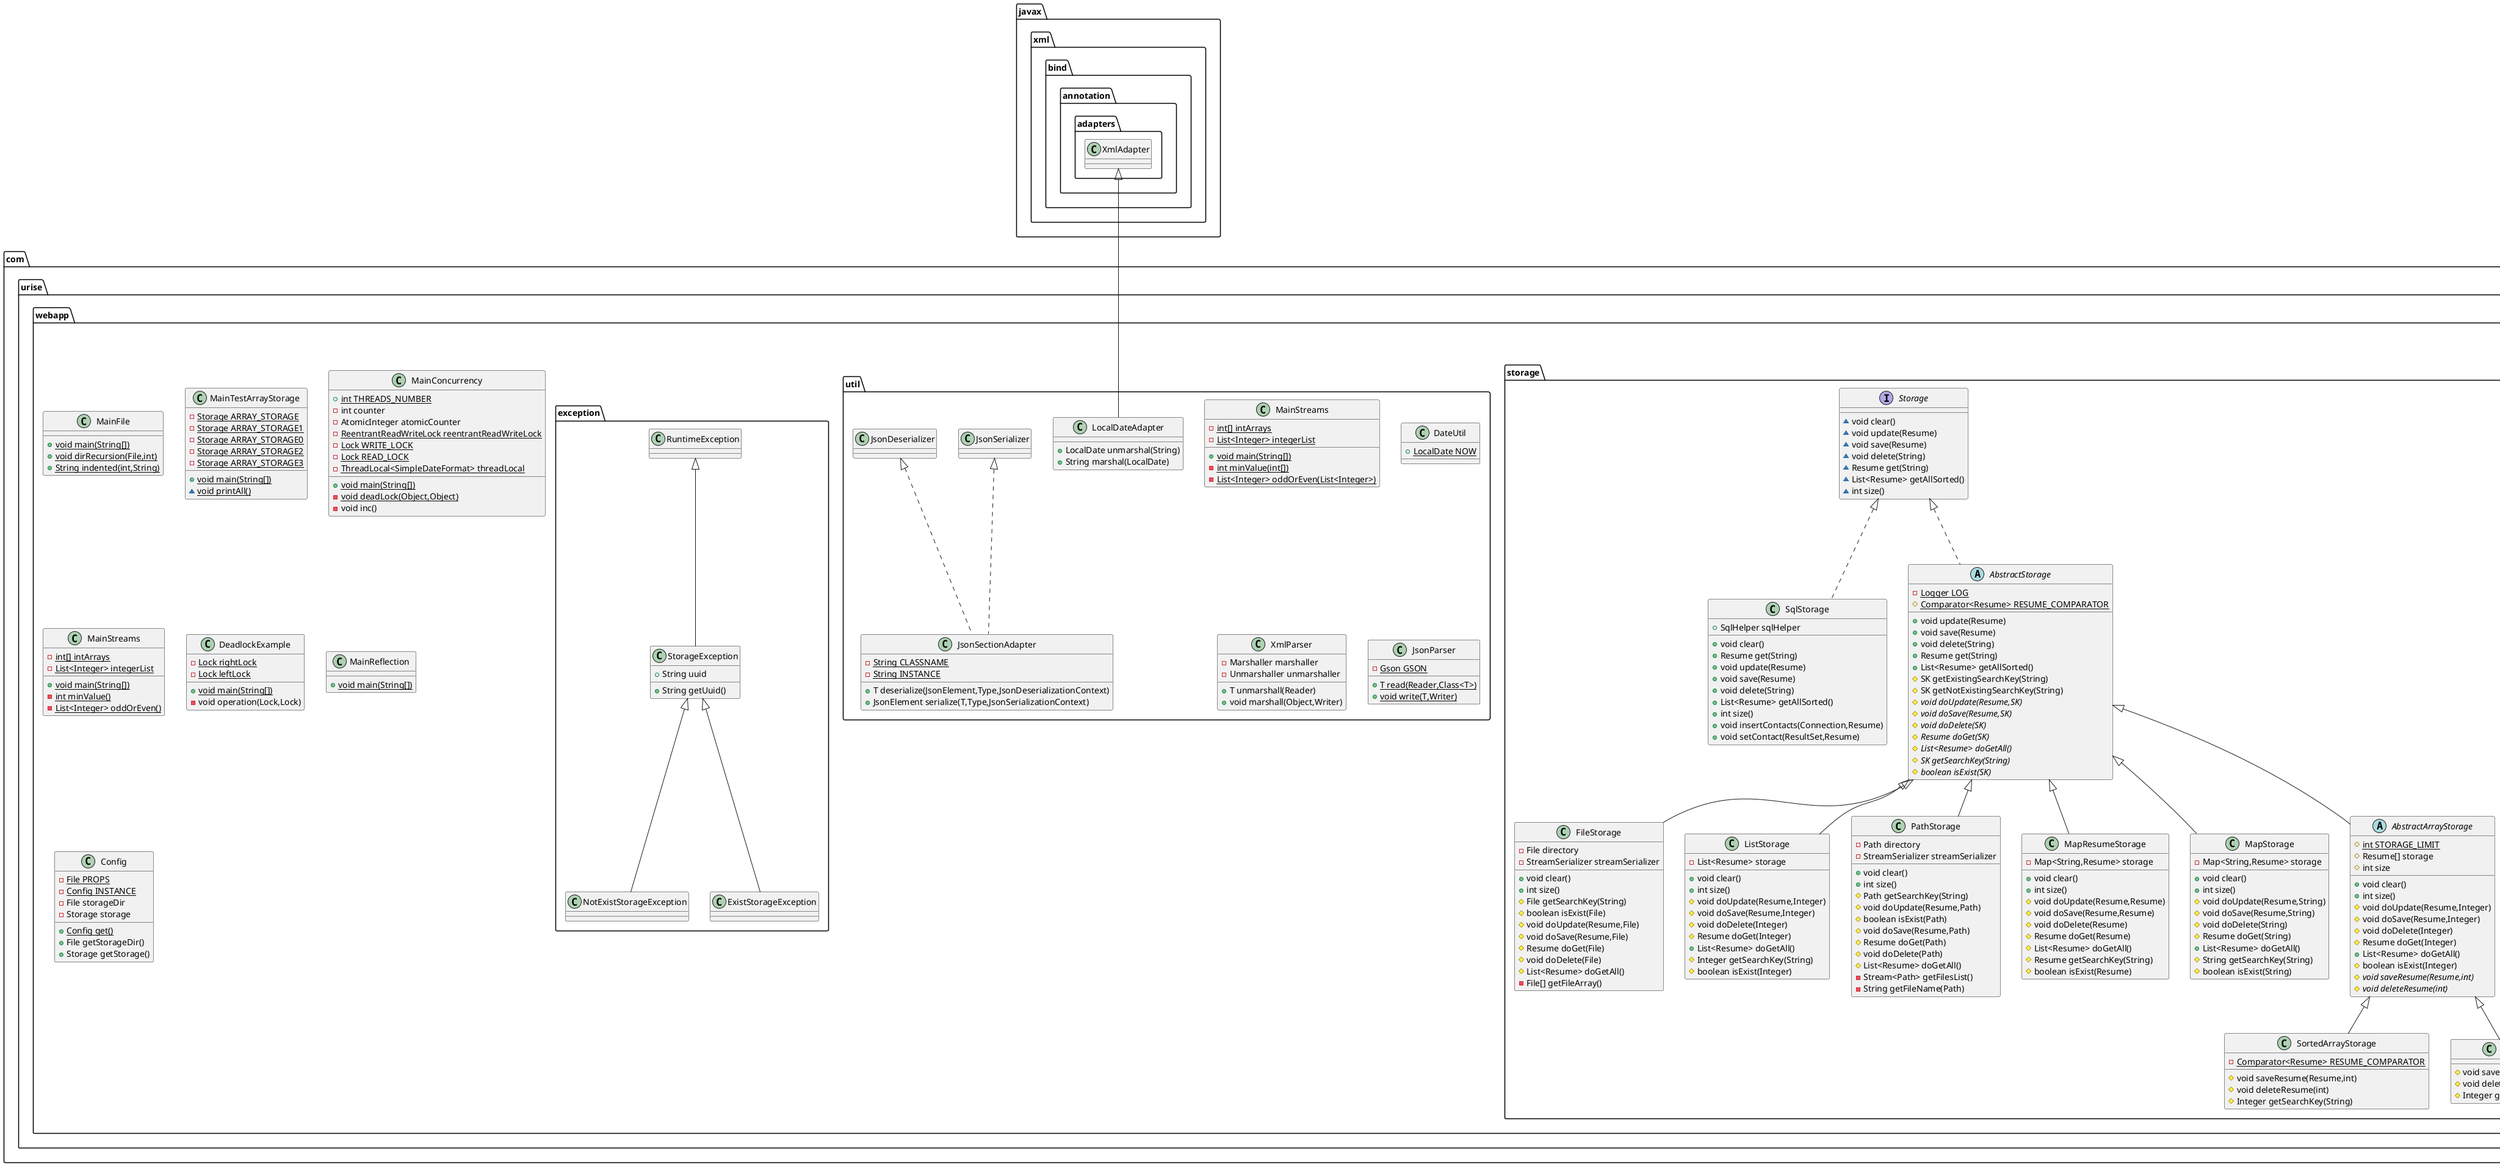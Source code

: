 @startuml
interface com.urise.webapp.sql.SqlExecute {
~ T execute(PreparedStatement)
}
class com.urise.webapp.storage.MapStorage {
- Map<String,Resume> storage
+ void clear()
+ int size()
# void doUpdate(Resume,String)
# void doSave(Resume,String)
# void doDelete(String)
# Resume doGet(String)
+ List<Resume> doGetAll()
# String getSearchKey(String)
# boolean isExist(String)
}
class com.urise.webapp.storage.SqlStorage {
+ SqlHelper sqlHelper
+ void clear()
+ Resume get(String)
+ void update(Resume)
+ void save(Resume)
+ void delete(String)
+ List<Resume> getAllSorted()
+ int size()
+ void insertContacts(Connection,Resume)
+ void setContact(ResultSet,Resume)
}
class com.urise.webapp.model.Period {
- {static} long serialVersionUID
- LocalDate startDate
- LocalDate endDate
- String title
- String description
+ LocalDate getStartDate()
+ LocalDate getEndDate()
+ String getTitle()
+ String getDescription()
+ boolean equals(Object)
+ int hashCode()
+ String toString()
}
class com.urise.webapp.util.MainStreams {
- {static} int[] intArrays
- {static} List<Integer> integerList
+ {static} void main(String[])
- {static} int minValue(int[])
- {static} List<Integer> oddOrEven(List<Integer>)
}
class com.urise.webapp.util.DateUtil {
+ {static} LocalDate NOW
}
class com.urise.webapp.MainFile {
+ {static} void main(String[])
+ {static} void dirRecursion(File,int)
+ {static} String indented(int,String)
}
abstract class com.urise.webapp.storage.AbstractArrayStorage {
# {static} int STORAGE_LIMIT
# Resume[] storage
# int size
+ void clear()
+ int size()
# void doUpdate(Resume,Integer)
# void doSave(Resume,Integer)
# void doDelete(Integer)
# Resume doGet(Integer)
+ List<Resume> doGetAll()
# boolean isExist(Integer)
# {abstract}void saveResume(Resume,int)
# {abstract}void deleteResume(int)
}
class com.urise.webapp.model.ListSection {
- {static} long serialVersionUID
- List<String> list
+ List<String> getList()
+ boolean equals(Object)
+ int hashCode()
+ String toString()
}
class com.urise.webapp.model.OrganizationSection {
- {static} long serialVersionUID
- List<Organization> experience
+ List<Organization> getExperienceList()
+ boolean equals(Object)
+ int hashCode()
+ String toString()
}
enum com.urise.webapp.model.SectionType {
+  PERSONAL
+  OBJECTIVE
+  ACHIEVEMENT
+  QUALIFICATIONS
+  EXPERIENCE
+  EDUCATION
- String title
+ String getTitle()
}
abstract class com.urise.webapp.storage.AbstractStorage {
- {static} Logger LOG
# {static} Comparator<Resume> RESUME_COMPARATOR
+ void update(Resume)
+ void save(Resume)
+ void delete(String)
+ Resume get(String)
+ List<Resume> getAllSorted()
# SK getExistingSearchKey(String)
# SK getNotExistingSearchKey(String)
# {abstract}void doUpdate(Resume,SK)
# {abstract}void doSave(Resume,SK)
# {abstract}void doDelete(SK)
# {abstract}Resume doGet(SK)
# {abstract}List<Resume> doGetAll()
# {abstract}SK getSearchKey(String)
# {abstract}boolean isExist(SK)
}
class com.urise.webapp.MainTestArrayStorage {
- {static} Storage ARRAY_STORAGE
- {static} Storage ARRAY_STORAGE1
- {static} Storage ARRAY_STORAGE0
- {static} Storage ARRAY_STORAGE2
- {static} Storage ARRAY_STORAGE3
+ {static} void main(String[])
~ {static} void printAll()
}
class com.urise.webapp.model.Resume {
- {static} long serialVersionUID
- String uuid
- String fullName
- Map<ContactType,String> contacts
- Map<SectionType,Section> sections
+ String getUuid()
+ String getFullName()
+ Map<ContactType,String> getContacts()
+ Map<SectionType,Section> getSections()
+ void setContact(ContactType,String)
+ void setSection(SectionType,Section)
+ String toString()
+ boolean equals(Object)
+ int hashCode()
+ int compareTo(Resume)
}
class com.urise.webapp.util.XmlParser {
- Marshaller marshaller
- Unmarshaller unmarshaller
+ T unmarshall(Reader)
+ void marshall(Object,Writer)
}
class com.urise.webapp.storage.serializer.ObjectStreamSerializer {
+ void doWrite(Resume,OutputStream)
+ Resume doRead(InputStream)
}
class com.urise.webapp.storage.FileStorage {
- File directory
- StreamSerializer streamSerializer
+ void clear()
+ int size()
# File getSearchKey(String)
# boolean isExist(File)
# void doUpdate(Resume,File)
# void doSave(Resume,File)
# Resume doGet(File)
# void doDelete(File)
# List<Resume> doGetAll()
- File[] getFileArray()
}
class com.urise.webapp.util.LocalDateAdapter {
+ LocalDate unmarshal(String)
+ String marshal(LocalDate)
}
class com.urise.webapp.MainConcurrency {
+ {static} int THREADS_NUMBER
- int counter
- AtomicInteger atomicCounter
- {static} ReentrantReadWriteLock reentrantReadWriteLock
- {static} Lock WRITE_LOCK
- {static} Lock READ_LOCK
- {static} ThreadLocal<SimpleDateFormat> threadLocal
+ {static} void main(String[])
- {static} void deadLock(Object,Object)
- void inc()
}
class com.urise.webapp.model.Organization {
- {static} long serialVersionUID
- String name
- String website
- List<Period> period
+ String getName()
+ String getWebsite()
+ List<Period> getPeriod()
+ boolean equals(Object)
+ int hashCode()
+ String toString()
}
class com.urise.webapp.sql.ExceptionUtil {
+ {static} StorageException convertException(SQLException)
}
class com.urise.webapp.util.JsonParser {
- {static} Gson GSON
+ {static} T read(Reader,Class<T>)
+ {static} void write(T,Writer)
}
class com.urise.webapp.storage.serializer.XmlStreamSerializer {
- XmlParser xmlParser
+ void doWrite(Resume,OutputStream)
+ Resume doRead(InputStream)
}
interface com.urise.webapp.storage.serializer.StreamSerializer {
~ void doWrite(Resume,OutputStream)
~ Resume doRead(InputStream)
}
class com.urise.webapp.storage.ListStorage {
- List<Resume> storage
+ void clear()
+ int size()
# void doUpdate(Resume,Integer)
# void doSave(Resume,Integer)
# void doDelete(Integer)
# Resume doGet(Integer)
+ List<Resume> doGetAll()
# Integer getSearchKey(String)
# boolean isExist(Integer)
}
class com.urise.webapp.model.TextSection {
- {static} long serialVersionUID
- String content
+ String getContent()
+ boolean equals(Object)
+ int hashCode()
+ String toString()
}
class com.urise.webapp.storage.serializer.JsonStreamSerializer {
+ void doWrite(Resume,OutputStream)
+ Resume doRead(InputStream)
}
class com.urise.webapp.exception.StorageException {
+ String uuid
+ String getUuid()
}
class com.urise.webapp.MainStreams {
- {static} int[] intArrays
- {static} List<Integer> integerList
+ {static} void main(String[])
- {static} int minValue()
- {static} List<Integer> oddOrEven()
}
interface com.urise.webapp.storage.Storage {
~ void clear()
~ void update(Resume)
~ void save(Resume)
~ void delete(String)
~ Resume get(String)
~ List<Resume> getAllSorted()
~ int size()
}
interface com.urise.webapp.sql.ConnectionFactory {
~ Connection getConnection()
}
class com.urise.webapp.DeadlockExample {
- {static} Lock rightLock
- {static} Lock leftLock
+ {static} void main(String[])
- void operation(Lock,Lock)
}
class com.urise.webapp.storage.SortedArrayStorage {
- {static} Comparator<Resume> RESUME_COMPARATOR
# void saveResume(Resume,int)
# void deleteResume(int)
# Integer getSearchKey(String)
}
class com.urise.webapp.storage.serializer.DataStreamSerializer {
+ void doWrite(Resume,OutputStream)
+ Resume doRead(InputStream)
- void write(DataOutputStream,Collection<T>,Write<T>)
- void writeLocalDate(DataOutputStream,LocalDate)
- void readPoint(DataInputStream,ReadElement)
- Section readSection(DataInputStream,SectionType)
- List<T> readList(DataInputStream,ReadList<T>)
}
interface com.urise.webapp.storage.serializer.DataStreamSerializer$Write {
~ void writeResume(T)
}
interface com.urise.webapp.storage.serializer.DataStreamSerializer$ReadElement {
~ void read()
}
interface com.urise.webapp.storage.serializer.DataStreamSerializer$ReadList {
~ T readList()
}
class com.urise.webapp.storage.PathStorage {
- Path directory
- StreamSerializer streamSerializer
+ void clear()
+ int size()
# Path getSearchKey(String)
# void doUpdate(Resume,Path)
# boolean isExist(Path)
# void doSave(Resume,Path)
# Resume doGet(Path)
# void doDelete(Path)
# List<Resume> doGetAll()
- Stream<Path> getFilesList()
- String getFileName(Path)
}
interface com.urise.webapp.sql.SqlTransaction {
~ T execute(Connection)
}
class com.urise.webapp.storage.ArrayStorage {
# void saveResume(Resume,int)
# void deleteResume(int)
# Integer getSearchKey(String)
}
class com.urise.webapp.util.JsonSectionAdapter {
- {static} String CLASSNAME
- {static} String INSTANCE
+ T deserialize(JsonElement,Type,JsonDeserializationContext)
+ JsonElement serialize(T,Type,JsonSerializationContext)
}
enum com.urise.webapp.model.ContactType {
+  TELEPHONE
+  SKYPE
+  MAIL
+  LINKEDIN
+  GITHUB
+  STACKOVERFLOW
+  HOMEPAGE
- String title
+ String getTitle()
}
abstract class com.urise.webapp.model.Section {
}
class com.urise.webapp.exception.NotExistStorageException {
}
class com.urise.webapp.storage.MapResumeStorage {
- Map<String,Resume> storage
+ void clear()
+ int size()
# void doUpdate(Resume,Resume)
# void doSave(Resume,Resume)
# void doDelete(Resume)
# Resume doGet(Resume)
# List<Resume> doGetAll()
# Resume getSearchKey(String)
# boolean isExist(Resume)
}
class com.urise.webapp.exception.ExistStorageException {
}
class com.urise.webapp.MainReflection {
+ {static} void main(String[])
}
class com.urise.webapp.Config {
- {static} File PROPS
- {static} Config INSTANCE
- File storageDir
- Storage storage
+ {static} Config get()
+ File getStorageDir()
+ Storage getStorage()
}


com.urise.webapp.storage.AbstractStorage <|-- com.urise.webapp.storage.MapStorage
com.urise.webapp.storage.Storage <|.. com.urise.webapp.storage.SqlStorage
java.io.Serializable <|.. com.urise.webapp.model.Period
com.urise.webapp.storage.AbstractStorage <|-- com.urise.webapp.storage.AbstractArrayStorage
com.urise.webapp.model.Section <|-- com.urise.webapp.model.ListSection
com.urise.webapp.model.Section <|-- com.urise.webapp.model.OrganizationSection
com.urise.webapp.storage.Storage <|.. com.urise.webapp.storage.AbstractStorage
com.urise.webapp.model.Comparable <|.. com.urise.webapp.model.Resume
java.io.Serializable <|.. com.urise.webapp.model.Resume
com.urise.webapp.storage.serializer.StreamSerializer <|.. com.urise.webapp.storage.serializer.ObjectStreamSerializer
com.urise.webapp.storage.AbstractStorage <|-- com.urise.webapp.storage.FileStorage
javax.xml.bind.annotation.adapters.XmlAdapter <|-- com.urise.webapp.util.LocalDateAdapter
java.io.Serializable <|.. com.urise.webapp.model.Organization
com.urise.webapp.storage.serializer.StreamSerializer <|.. com.urise.webapp.storage.serializer.XmlStreamSerializer
com.urise.webapp.storage.AbstractStorage <|-- com.urise.webapp.storage.ListStorage
com.urise.webapp.model.Section <|-- com.urise.webapp.model.TextSection
com.urise.webapp.storage.serializer.StreamSerializer <|.. com.urise.webapp.storage.serializer.JsonStreamSerializer
com.urise.webapp.exception.RuntimeException <|-- com.urise.webapp.exception.StorageException
com.urise.webapp.storage.AbstractArrayStorage <|-- com.urise.webapp.storage.SortedArrayStorage
com.urise.webapp.storage.serializer.StreamSerializer <|.. com.urise.webapp.storage.serializer.DataStreamSerializer
com.urise.webapp.storage.serializer.DataStreamSerializer +.. com.urise.webapp.storage.serializer.DataStreamSerializer$Write
com.urise.webapp.storage.serializer.DataStreamSerializer +.. com.urise.webapp.storage.serializer.DataStreamSerializer$ReadElement
com.urise.webapp.storage.serializer.DataStreamSerializer +.. com.urise.webapp.storage.serializer.DataStreamSerializer$ReadList
com.urise.webapp.storage.AbstractStorage <|-- com.urise.webapp.storage.PathStorage
com.urise.webapp.storage.AbstractArrayStorage <|-- com.urise.webapp.storage.ArrayStorage
com.urise.webapp.util.JsonSerializer <|.. com.urise.webapp.util.JsonSectionAdapter
com.urise.webapp.util.JsonDeserializer <|.. com.urise.webapp.util.JsonSectionAdapter
java.io.Serializable <|.. com.urise.webapp.model.Section
com.urise.webapp.exception.StorageException <|-- com.urise.webapp.exception.NotExistStorageException
com.urise.webapp.storage.AbstractStorage <|-- com.urise.webapp.storage.MapResumeStorage
com.urise.webapp.exception.StorageException <|-- com.urise.webapp.exception.ExistStorageException
@enduml